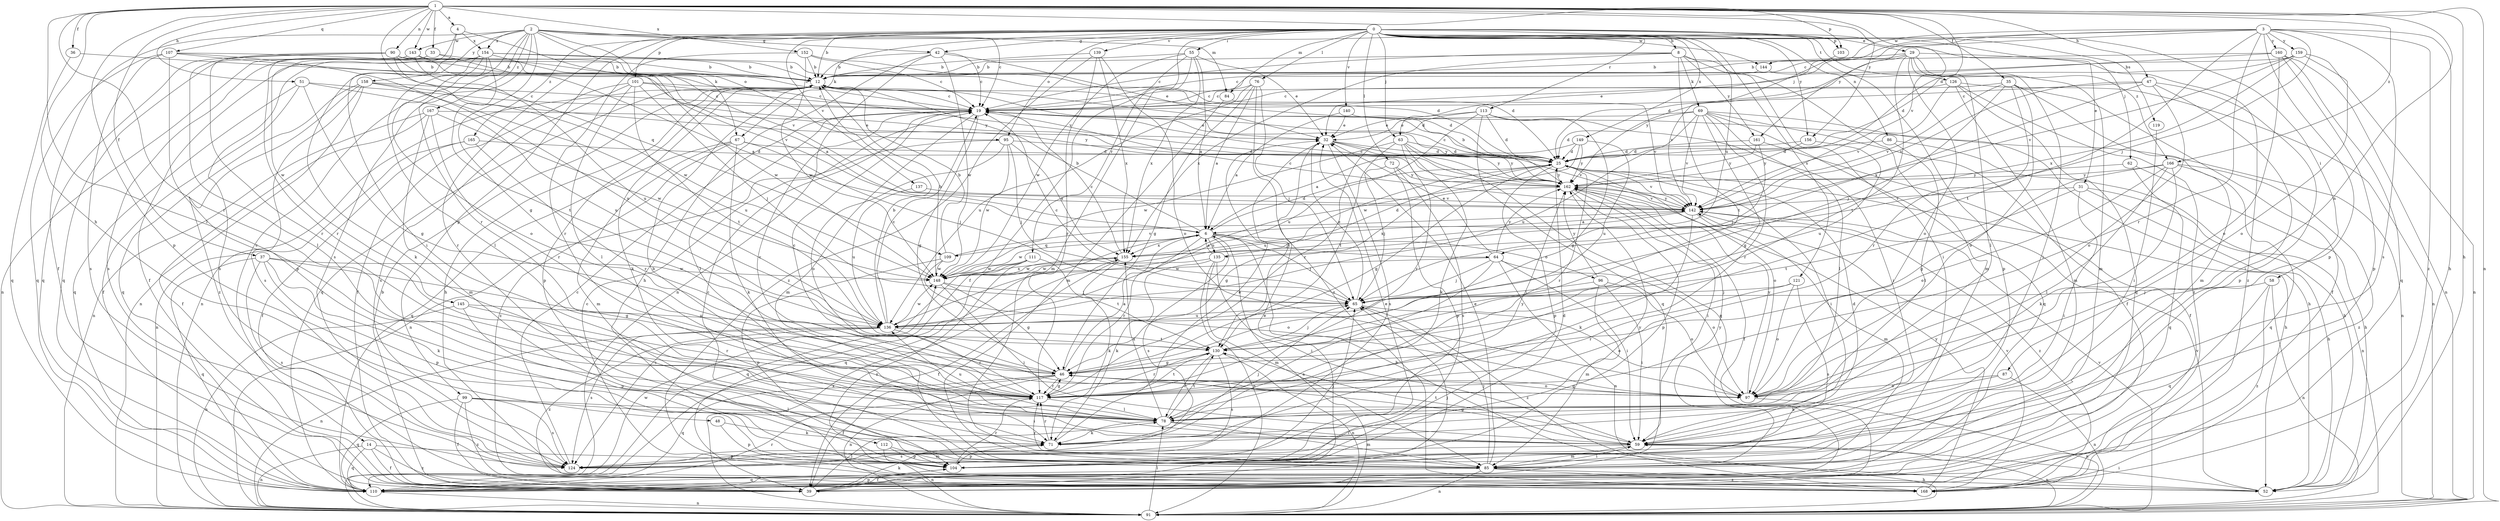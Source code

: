 strict digraph  {
0;
1;
2;
3;
4;
6;
8;
12;
14;
19;
25;
29;
31;
32;
33;
35;
36;
37;
39;
42;
46;
47;
48;
51;
52;
55;
58;
59;
62;
63;
64;
65;
67;
69;
71;
72;
76;
78;
84;
85;
86;
87;
90;
91;
95;
96;
97;
99;
101;
103;
104;
107;
109;
110;
111;
112;
113;
117;
119;
121;
124;
126;
130;
135;
136;
137;
139;
140;
142;
143;
144;
145;
148;
149;
152;
154;
155;
156;
158;
159;
160;
161;
162;
165;
166;
167;
168;
0 -> 8  [label=b];
0 -> 12  [label=b];
0 -> 29  [label=e];
0 -> 31  [label=e];
0 -> 42  [label=g];
0 -> 55  [label=i];
0 -> 58  [label=i];
0 -> 62  [label=j];
0 -> 63  [label=j];
0 -> 67  [label=k];
0 -> 72  [label=l];
0 -> 76  [label=l];
0 -> 84  [label=m];
0 -> 86  [label=n];
0 -> 95  [label=o];
0 -> 99  [label=p];
0 -> 101  [label=p];
0 -> 103  [label=p];
0 -> 111  [label=r];
0 -> 112  [label=r];
0 -> 113  [label=r];
0 -> 119  [label=s];
0 -> 121  [label=s];
0 -> 126  [label=t];
0 -> 135  [label=u];
0 -> 137  [label=v];
0 -> 139  [label=v];
0 -> 140  [label=v];
0 -> 149  [label=x];
0 -> 156  [label=y];
0 -> 165  [label=z];
0 -> 166  [label=z];
1 -> 4  [label=a];
1 -> 25  [label=d];
1 -> 33  [label=f];
1 -> 35  [label=f];
1 -> 36  [label=f];
1 -> 37  [label=f];
1 -> 47  [label=h];
1 -> 48  [label=h];
1 -> 51  [label=h];
1 -> 52  [label=h];
1 -> 78  [label=l];
1 -> 87  [label=n];
1 -> 90  [label=n];
1 -> 91  [label=n];
1 -> 103  [label=p];
1 -> 104  [label=p];
1 -> 107  [label=q];
1 -> 109  [label=q];
1 -> 117  [label=r];
1 -> 142  [label=v];
1 -> 143  [label=w];
1 -> 152  [label=x];
1 -> 156  [label=y];
1 -> 166  [label=z];
2 -> 14  [label=c];
2 -> 19  [label=c];
2 -> 39  [label=f];
2 -> 42  [label=g];
2 -> 46  [label=g];
2 -> 67  [label=k];
2 -> 84  [label=m];
2 -> 117  [label=r];
2 -> 124  [label=s];
2 -> 142  [label=v];
2 -> 143  [label=w];
2 -> 144  [label=w];
2 -> 154  [label=x];
2 -> 158  [label=y];
2 -> 167  [label=z];
3 -> 19  [label=c];
3 -> 52  [label=h];
3 -> 63  [label=j];
3 -> 64  [label=j];
3 -> 104  [label=p];
3 -> 117  [label=r];
3 -> 124  [label=s];
3 -> 130  [label=t];
3 -> 144  [label=w];
3 -> 159  [label=y];
3 -> 160  [label=y];
3 -> 161  [label=y];
3 -> 168  [label=z];
4 -> 59  [label=i];
4 -> 95  [label=o];
4 -> 145  [label=w];
4 -> 154  [label=x];
6 -> 12  [label=b];
6 -> 25  [label=d];
6 -> 52  [label=h];
6 -> 64  [label=j];
6 -> 65  [label=j];
6 -> 96  [label=o];
6 -> 109  [label=q];
6 -> 110  [label=q];
6 -> 117  [label=r];
6 -> 124  [label=s];
6 -> 135  [label=u];
6 -> 148  [label=w];
6 -> 155  [label=x];
8 -> 12  [label=b];
8 -> 19  [label=c];
8 -> 59  [label=i];
8 -> 69  [label=k];
8 -> 85  [label=m];
8 -> 130  [label=t];
8 -> 155  [label=x];
8 -> 161  [label=y];
12 -> 19  [label=c];
12 -> 25  [label=d];
12 -> 52  [label=h];
12 -> 71  [label=k];
12 -> 91  [label=n];
12 -> 104  [label=p];
12 -> 110  [label=q];
14 -> 39  [label=f];
14 -> 91  [label=n];
14 -> 104  [label=p];
14 -> 110  [label=q];
14 -> 168  [label=z];
19 -> 32  [label=e];
19 -> 46  [label=g];
19 -> 78  [label=l];
19 -> 85  [label=m];
19 -> 162  [label=y];
25 -> 19  [label=c];
25 -> 46  [label=g];
25 -> 52  [label=h];
25 -> 59  [label=i];
25 -> 97  [label=o];
25 -> 104  [label=p];
25 -> 117  [label=r];
25 -> 136  [label=u];
25 -> 142  [label=v];
25 -> 162  [label=y];
29 -> 12  [label=b];
29 -> 32  [label=e];
29 -> 59  [label=i];
29 -> 78  [label=l];
29 -> 85  [label=m];
29 -> 97  [label=o];
29 -> 130  [label=t];
29 -> 162  [label=y];
29 -> 168  [label=z];
31 -> 52  [label=h];
31 -> 59  [label=i];
31 -> 91  [label=n];
31 -> 130  [label=t];
31 -> 142  [label=v];
32 -> 25  [label=d];
32 -> 124  [label=s];
32 -> 130  [label=t];
32 -> 142  [label=v];
32 -> 162  [label=y];
33 -> 12  [label=b];
33 -> 91  [label=n];
33 -> 124  [label=s];
33 -> 148  [label=w];
35 -> 19  [label=c];
35 -> 39  [label=f];
35 -> 65  [label=j];
35 -> 85  [label=m];
35 -> 97  [label=o];
35 -> 117  [label=r];
35 -> 142  [label=v];
36 -> 12  [label=b];
36 -> 110  [label=q];
37 -> 46  [label=g];
37 -> 71  [label=k];
37 -> 104  [label=p];
37 -> 110  [label=q];
37 -> 124  [label=s];
37 -> 148  [label=w];
39 -> 12  [label=b];
39 -> 32  [label=e];
39 -> 65  [label=j];
39 -> 71  [label=k];
39 -> 78  [label=l];
39 -> 104  [label=p];
42 -> 12  [label=b];
42 -> 19  [label=c];
42 -> 32  [label=e];
42 -> 52  [label=h];
42 -> 91  [label=n];
42 -> 148  [label=w];
46 -> 6  [label=a];
46 -> 19  [label=c];
46 -> 39  [label=f];
46 -> 91  [label=n];
46 -> 97  [label=o];
46 -> 110  [label=q];
46 -> 117  [label=r];
47 -> 19  [label=c];
47 -> 59  [label=i];
47 -> 97  [label=o];
47 -> 104  [label=p];
47 -> 142  [label=v];
47 -> 155  [label=x];
48 -> 71  [label=k];
48 -> 104  [label=p];
51 -> 19  [label=c];
51 -> 39  [label=f];
51 -> 46  [label=g];
51 -> 110  [label=q];
51 -> 136  [label=u];
52 -> 59  [label=i];
52 -> 142  [label=v];
55 -> 6  [label=a];
55 -> 12  [label=b];
55 -> 32  [label=e];
55 -> 39  [label=f];
55 -> 85  [label=m];
55 -> 148  [label=w];
55 -> 155  [label=x];
58 -> 65  [label=j];
58 -> 91  [label=n];
58 -> 110  [label=q];
58 -> 168  [label=z];
59 -> 12  [label=b];
59 -> 25  [label=d];
59 -> 46  [label=g];
59 -> 85  [label=m];
59 -> 91  [label=n];
59 -> 124  [label=s];
59 -> 130  [label=t];
62 -> 52  [label=h];
62 -> 110  [label=q];
62 -> 162  [label=y];
63 -> 25  [label=d];
63 -> 71  [label=k];
63 -> 110  [label=q];
63 -> 117  [label=r];
63 -> 130  [label=t];
63 -> 148  [label=w];
63 -> 162  [label=y];
64 -> 32  [label=e];
64 -> 59  [label=i];
64 -> 65  [label=j];
64 -> 78  [label=l];
64 -> 91  [label=n];
64 -> 97  [label=o];
64 -> 148  [label=w];
64 -> 162  [label=y];
65 -> 19  [label=c];
65 -> 32  [label=e];
65 -> 97  [label=o];
65 -> 136  [label=u];
65 -> 168  [label=z];
67 -> 25  [label=d];
67 -> 65  [label=j];
67 -> 71  [label=k];
67 -> 85  [label=m];
67 -> 110  [label=q];
67 -> 168  [label=z];
69 -> 25  [label=d];
69 -> 32  [label=e];
69 -> 39  [label=f];
69 -> 46  [label=g];
69 -> 52  [label=h];
69 -> 78  [label=l];
69 -> 110  [label=q];
69 -> 117  [label=r];
69 -> 136  [label=u];
69 -> 142  [label=v];
71 -> 32  [label=e];
71 -> 65  [label=j];
71 -> 104  [label=p];
71 -> 117  [label=r];
72 -> 65  [label=j];
72 -> 104  [label=p];
72 -> 124  [label=s];
72 -> 162  [label=y];
76 -> 6  [label=a];
76 -> 19  [label=c];
76 -> 46  [label=g];
76 -> 65  [label=j];
76 -> 136  [label=u];
76 -> 168  [label=z];
78 -> 59  [label=i];
78 -> 71  [label=k];
78 -> 85  [label=m];
78 -> 130  [label=t];
78 -> 136  [label=u];
78 -> 155  [label=x];
78 -> 162  [label=y];
84 -> 85  [label=m];
84 -> 142  [label=v];
85 -> 19  [label=c];
85 -> 32  [label=e];
85 -> 52  [label=h];
85 -> 59  [label=i];
85 -> 65  [label=j];
85 -> 91  [label=n];
85 -> 110  [label=q];
85 -> 117  [label=r];
85 -> 162  [label=y];
85 -> 168  [label=z];
86 -> 25  [label=d];
86 -> 52  [label=h];
86 -> 78  [label=l];
87 -> 71  [label=k];
87 -> 91  [label=n];
87 -> 97  [label=o];
90 -> 12  [label=b];
90 -> 19  [label=c];
90 -> 78  [label=l];
90 -> 110  [label=q];
90 -> 117  [label=r];
90 -> 142  [label=v];
90 -> 148  [label=w];
90 -> 162  [label=y];
91 -> 6  [label=a];
91 -> 78  [label=l];
91 -> 142  [label=v];
91 -> 148  [label=w];
91 -> 155  [label=x];
95 -> 25  [label=d];
95 -> 65  [label=j];
95 -> 91  [label=n];
95 -> 97  [label=o];
95 -> 148  [label=w];
95 -> 155  [label=x];
96 -> 59  [label=i];
96 -> 65  [label=j];
96 -> 85  [label=m];
96 -> 97  [label=o];
96 -> 162  [label=y];
97 -> 46  [label=g];
97 -> 91  [label=n];
97 -> 162  [label=y];
99 -> 39  [label=f];
99 -> 59  [label=i];
99 -> 78  [label=l];
99 -> 110  [label=q];
99 -> 124  [label=s];
99 -> 168  [label=z];
101 -> 19  [label=c];
101 -> 25  [label=d];
101 -> 39  [label=f];
101 -> 65  [label=j];
101 -> 78  [label=l];
101 -> 124  [label=s];
101 -> 130  [label=t];
103 -> 142  [label=v];
104 -> 25  [label=d];
104 -> 32  [label=e];
104 -> 39  [label=f];
104 -> 65  [label=j];
104 -> 117  [label=r];
107 -> 12  [label=b];
107 -> 104  [label=p];
107 -> 110  [label=q];
107 -> 124  [label=s];
107 -> 136  [label=u];
107 -> 162  [label=y];
109 -> 12  [label=b];
109 -> 97  [label=o];
109 -> 104  [label=p];
109 -> 142  [label=v];
109 -> 148  [label=w];
110 -> 91  [label=n];
110 -> 117  [label=r];
111 -> 110  [label=q];
111 -> 124  [label=s];
111 -> 130  [label=t];
111 -> 148  [label=w];
111 -> 168  [label=z];
112 -> 85  [label=m];
112 -> 91  [label=n];
112 -> 104  [label=p];
113 -> 25  [label=d];
113 -> 32  [label=e];
113 -> 46  [label=g];
113 -> 59  [label=i];
113 -> 110  [label=q];
113 -> 117  [label=r];
113 -> 136  [label=u];
117 -> 19  [label=c];
117 -> 46  [label=g];
117 -> 78  [label=l];
117 -> 130  [label=t];
119 -> 59  [label=i];
121 -> 65  [label=j];
121 -> 97  [label=o];
121 -> 117  [label=r];
121 -> 124  [label=s];
124 -> 19  [label=c];
124 -> 162  [label=y];
126 -> 19  [label=c];
126 -> 85  [label=m];
126 -> 91  [label=n];
126 -> 110  [label=q];
126 -> 142  [label=v];
126 -> 168  [label=z];
130 -> 46  [label=g];
130 -> 65  [label=j];
130 -> 78  [label=l];
130 -> 91  [label=n];
130 -> 117  [label=r];
130 -> 124  [label=s];
135 -> 6  [label=a];
135 -> 25  [label=d];
135 -> 59  [label=i];
135 -> 71  [label=k];
135 -> 85  [label=m];
135 -> 91  [label=n];
135 -> 148  [label=w];
136 -> 12  [label=b];
136 -> 19  [label=c];
136 -> 91  [label=n];
136 -> 117  [label=r];
136 -> 124  [label=s];
136 -> 130  [label=t];
136 -> 148  [label=w];
136 -> 168  [label=z];
137 -> 136  [label=u];
137 -> 142  [label=v];
139 -> 12  [label=b];
139 -> 97  [label=o];
139 -> 117  [label=r];
139 -> 155  [label=x];
139 -> 168  [label=z];
140 -> 6  [label=a];
140 -> 32  [label=e];
140 -> 91  [label=n];
142 -> 6  [label=a];
142 -> 19  [label=c];
142 -> 71  [label=k];
142 -> 85  [label=m];
142 -> 155  [label=x];
142 -> 162  [label=y];
142 -> 168  [label=z];
143 -> 6  [label=a];
143 -> 12  [label=b];
143 -> 110  [label=q];
143 -> 117  [label=r];
143 -> 136  [label=u];
144 -> 19  [label=c];
144 -> 104  [label=p];
145 -> 91  [label=n];
145 -> 104  [label=p];
145 -> 117  [label=r];
145 -> 136  [label=u];
148 -> 12  [label=b];
148 -> 46  [label=g];
148 -> 59  [label=i];
148 -> 65  [label=j];
148 -> 155  [label=x];
149 -> 6  [label=a];
149 -> 25  [label=d];
149 -> 136  [label=u];
149 -> 148  [label=w];
149 -> 162  [label=y];
152 -> 12  [label=b];
152 -> 19  [label=c];
152 -> 25  [label=d];
152 -> 117  [label=r];
152 -> 148  [label=w];
154 -> 6  [label=a];
154 -> 12  [label=b];
154 -> 25  [label=d];
154 -> 39  [label=f];
154 -> 71  [label=k];
154 -> 78  [label=l];
154 -> 97  [label=o];
154 -> 124  [label=s];
154 -> 130  [label=t];
155 -> 19  [label=c];
155 -> 39  [label=f];
155 -> 71  [label=k];
155 -> 148  [label=w];
156 -> 25  [label=d];
156 -> 136  [label=u];
156 -> 162  [label=y];
158 -> 19  [label=c];
158 -> 91  [label=n];
158 -> 110  [label=q];
158 -> 124  [label=s];
158 -> 136  [label=u];
158 -> 162  [label=y];
158 -> 168  [label=z];
159 -> 12  [label=b];
159 -> 25  [label=d];
159 -> 91  [label=n];
159 -> 97  [label=o];
159 -> 142  [label=v];
159 -> 155  [label=x];
160 -> 12  [label=b];
160 -> 25  [label=d];
160 -> 91  [label=n];
160 -> 97  [label=o];
160 -> 104  [label=p];
160 -> 110  [label=q];
161 -> 25  [label=d];
161 -> 39  [label=f];
161 -> 65  [label=j];
161 -> 162  [label=y];
162 -> 12  [label=b];
162 -> 19  [label=c];
162 -> 39  [label=f];
162 -> 46  [label=g];
162 -> 59  [label=i];
162 -> 104  [label=p];
162 -> 142  [label=v];
165 -> 25  [label=d];
165 -> 39  [label=f];
165 -> 91  [label=n];
165 -> 117  [label=r];
166 -> 46  [label=g];
166 -> 71  [label=k];
166 -> 78  [label=l];
166 -> 97  [label=o];
166 -> 110  [label=q];
166 -> 162  [label=y];
166 -> 168  [label=z];
167 -> 32  [label=e];
167 -> 39  [label=f];
167 -> 85  [label=m];
167 -> 91  [label=n];
167 -> 117  [label=r];
167 -> 148  [label=w];
168 -> 19  [label=c];
168 -> 142  [label=v];
168 -> 162  [label=y];
}
